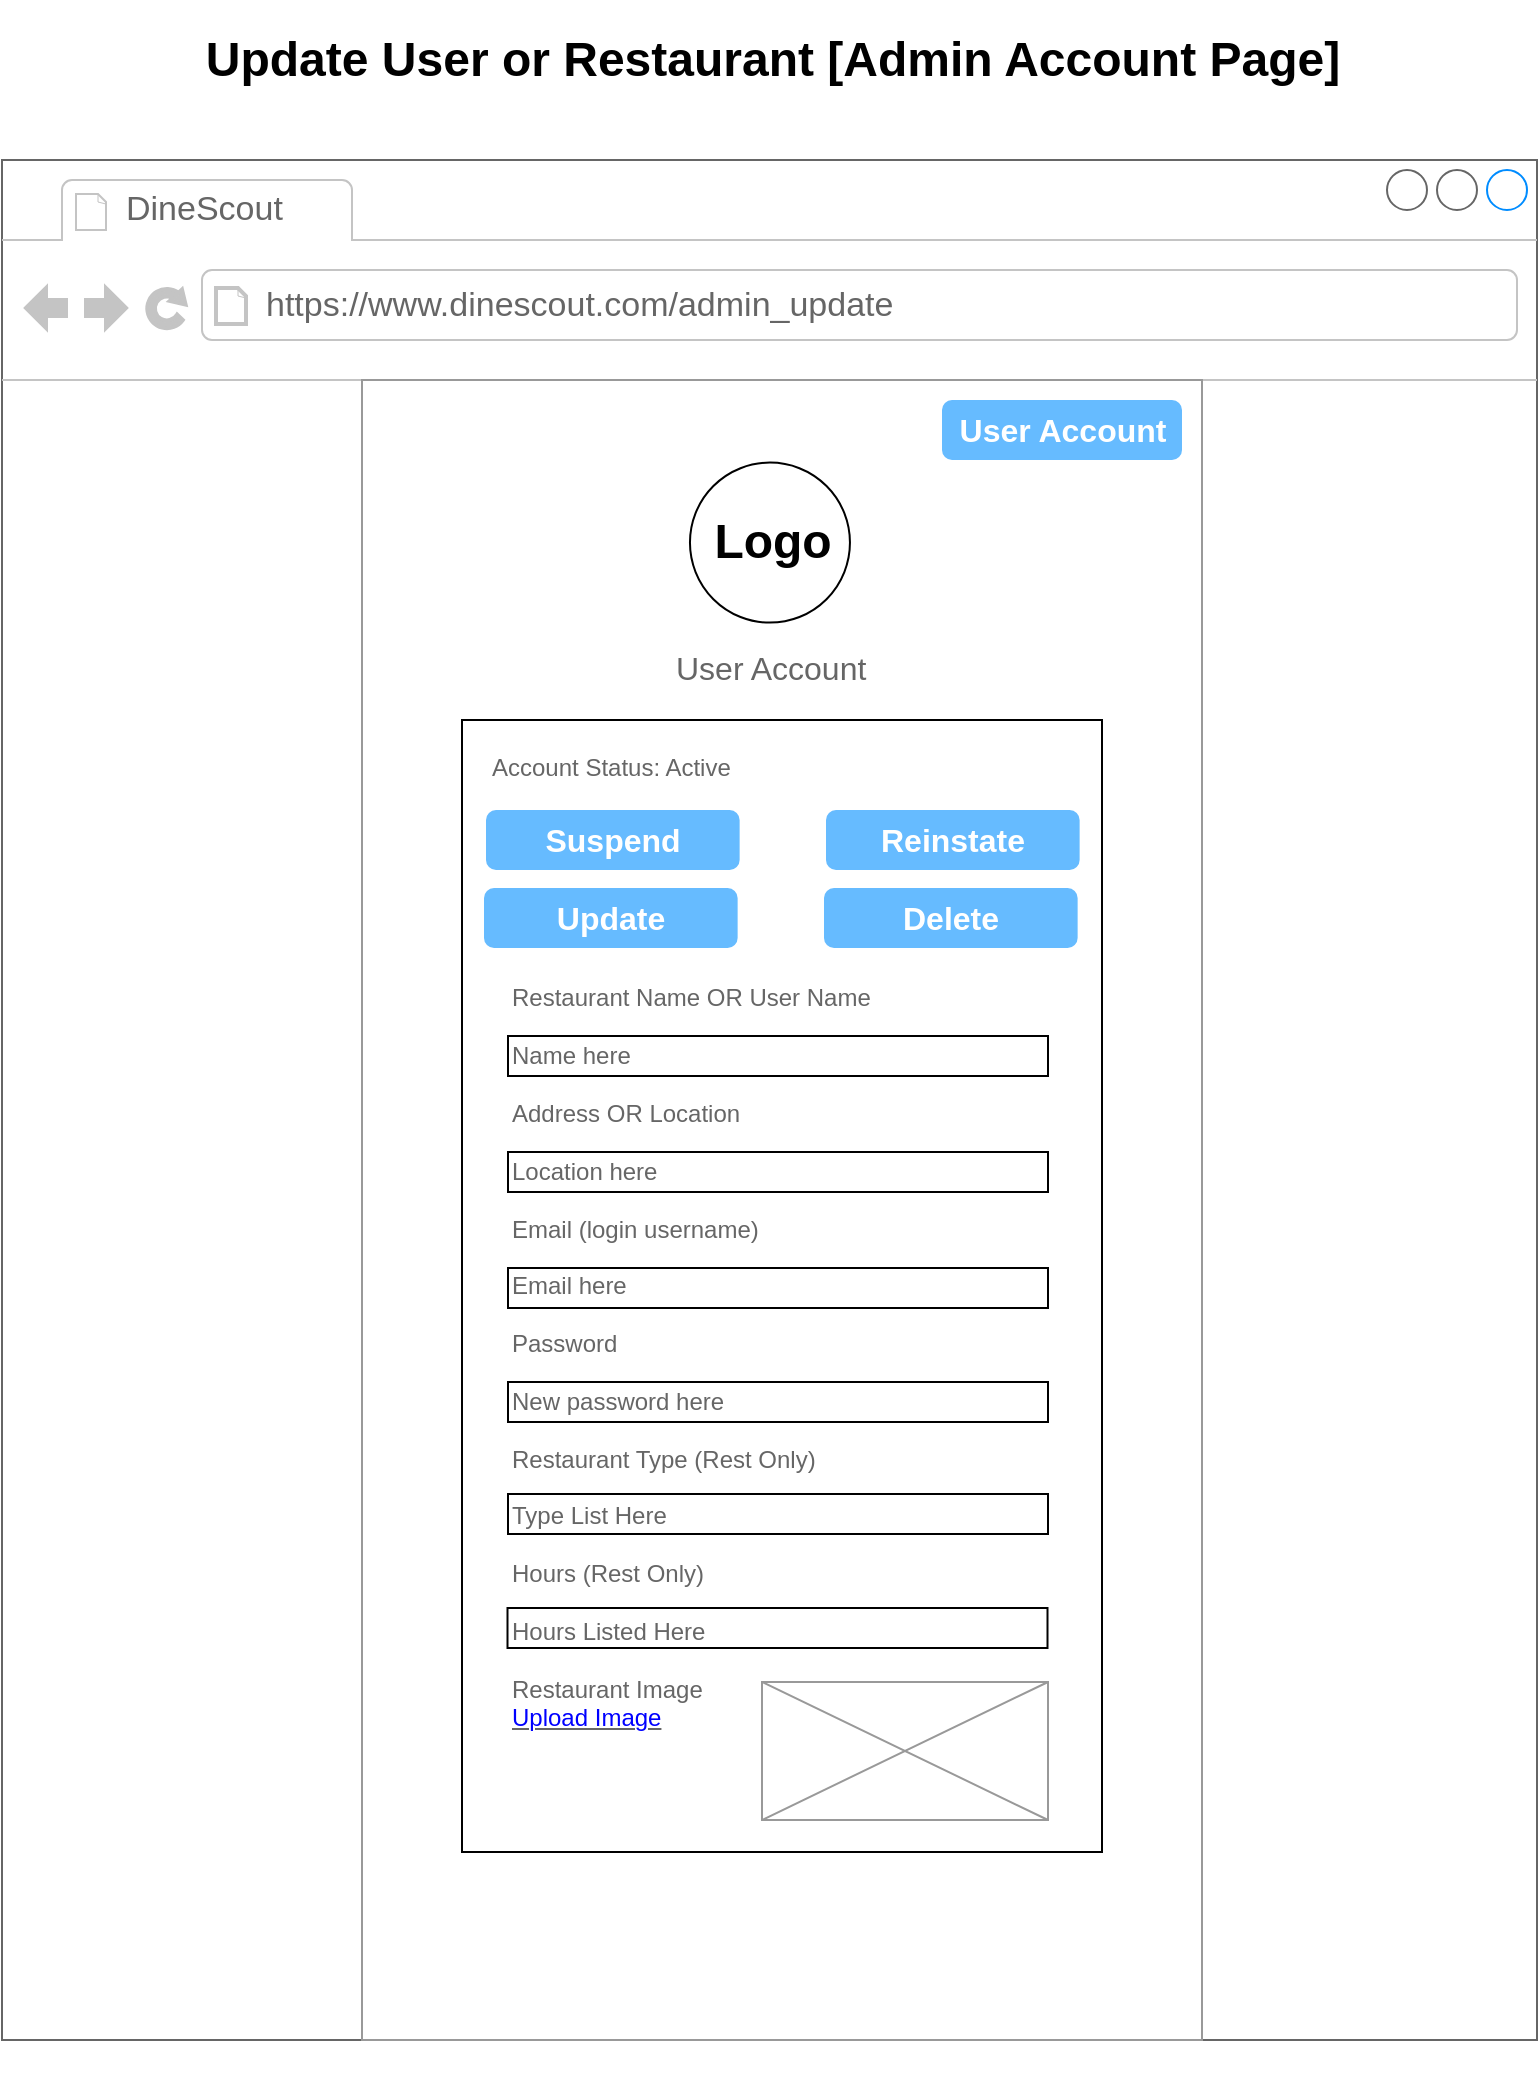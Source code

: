 <mxfile version="24.8.1">
  <diagram name="Page-1" id="B0yCeMQPtRbBMmT01l-a">
    <mxGraphModel dx="1498" dy="1097" grid="1" gridSize="10" guides="1" tooltips="1" connect="1" arrows="1" fold="1" page="1" pageScale="1" pageWidth="850" pageHeight="1100" math="0" shadow="0">
      <root>
        <mxCell id="0" />
        <mxCell id="1" parent="0" />
        <mxCell id="FSSLHta4ofO5KxRWTico-1" value="" style="strokeWidth=1;shadow=0;dashed=0;align=center;html=1;shape=mxgraph.mockup.containers.browserWindow;rSize=0;strokeColor=#666666;strokeColor2=#008cff;strokeColor3=#c4c4c4;mainText=,;recursiveResize=0;" vertex="1" parent="1">
          <mxGeometry x="40" y="120" width="767.5" height="940" as="geometry" />
        </mxCell>
        <mxCell id="FSSLHta4ofO5KxRWTico-2" value="DineScout" style="strokeWidth=1;shadow=0;dashed=0;align=center;html=1;shape=mxgraph.mockup.containers.anchor;fontSize=17;fontColor=#666666;align=left;whiteSpace=wrap;" vertex="1" parent="FSSLHta4ofO5KxRWTico-1">
          <mxGeometry x="60" y="12" width="110" height="26" as="geometry" />
        </mxCell>
        <mxCell id="FSSLHta4ofO5KxRWTico-3" value="https://www.dinescout.com/admin_update" style="strokeWidth=1;shadow=0;dashed=0;align=center;html=1;shape=mxgraph.mockup.containers.anchor;rSize=0;fontSize=17;fontColor=#666666;align=left;" vertex="1" parent="FSSLHta4ofO5KxRWTico-1">
          <mxGeometry x="130" y="60" width="250" height="26" as="geometry" />
        </mxCell>
        <mxCell id="FSSLHta4ofO5KxRWTico-4" value="" style="strokeWidth=1;shadow=0;dashed=0;align=center;html=1;shape=mxgraph.mockup.forms.rrect;rSize=0;strokeColor=#999999;fillColor=#ffffff;" vertex="1" parent="FSSLHta4ofO5KxRWTico-1">
          <mxGeometry x="180" y="110" width="420" height="830" as="geometry" />
        </mxCell>
        <mxCell id="FSSLHta4ofO5KxRWTico-5" value="" style="rounded=0;whiteSpace=wrap;html=1;" vertex="1" parent="FSSLHta4ofO5KxRWTico-4">
          <mxGeometry x="50" y="170" width="320" height="566" as="geometry" />
        </mxCell>
        <mxCell id="FSSLHta4ofO5KxRWTico-6" value="" style="ellipse;whiteSpace=wrap;html=1;aspect=fixed;" vertex="1" parent="FSSLHta4ofO5KxRWTico-4">
          <mxGeometry x="163.98" y="41.303" width="80" height="80" as="geometry" />
        </mxCell>
        <mxCell id="FSSLHta4ofO5KxRWTico-7" value="Logo" style="text;strokeColor=none;fillColor=none;html=1;fontSize=24;fontStyle=1;verticalAlign=middle;align=center;" vertex="1" parent="FSSLHta4ofO5KxRWTico-4">
          <mxGeometry x="100" y="58.61" width="210" height="45.39" as="geometry" />
        </mxCell>
        <mxCell id="FSSLHta4ofO5KxRWTico-8" value="" style="strokeWidth=1;shadow=0;dashed=0;align=center;html=1;shape=mxgraph.mockup.forms.anchor;fontSize=12;fontColor=#666666;align=left;resizeWidth=1;spacingLeft=0;" vertex="1" parent="FSSLHta4ofO5KxRWTico-4">
          <mxGeometry x="159" y="505" width="210" height="130" as="geometry" />
        </mxCell>
        <mxCell id="FSSLHta4ofO5KxRWTico-9" value="" style="strokeWidth=1;shadow=0;dashed=0;align=center;html=1;shape=mxgraph.mockup.forms.anchor;fontSize=12;fontColor=#666666;align=left;resizeWidth=1;spacingLeft=0;" vertex="1" parent="FSSLHta4ofO5KxRWTico-4">
          <mxGeometry x="69.5" y="725" width="210" height="130" as="geometry" />
        </mxCell>
        <mxCell id="FSSLHta4ofO5KxRWTico-10" value="" style="rounded=0;whiteSpace=wrap;html=1;" vertex="1" parent="FSSLHta4ofO5KxRWTico-4">
          <mxGeometry x="73" y="444" width="270" height="20" as="geometry" />
        </mxCell>
        <mxCell id="FSSLHta4ofO5KxRWTico-11" value="" style="rounded=0;whiteSpace=wrap;html=1;" vertex="1" parent="FSSLHta4ofO5KxRWTico-4">
          <mxGeometry x="73" y="501" width="270" height="20" as="geometry" />
        </mxCell>
        <mxCell id="FSSLHta4ofO5KxRWTico-12" value="User Account" style="strokeWidth=1;shadow=0;dashed=0;align=center;html=1;shape=mxgraph.mockup.forms.rrect;rSize=5;strokeColor=none;fontColor=#ffffff;fillColor=#66bbff;fontSize=16;fontStyle=1;" vertex="1" parent="FSSLHta4ofO5KxRWTico-4">
          <mxGeometry x="290" y="10" width="120" height="30" as="geometry" />
        </mxCell>
        <mxCell id="FSSLHta4ofO5KxRWTico-13" value="" style="verticalLabelPosition=bottom;shadow=0;dashed=0;align=center;html=1;verticalAlign=top;strokeWidth=1;shape=mxgraph.mockup.graphics.simpleIcon;strokeColor=#999999;" vertex="1" parent="FSSLHta4ofO5KxRWTico-4">
          <mxGeometry x="200" y="651" width="143" height="69" as="geometry" />
        </mxCell>
        <mxCell id="FSSLHta4ofO5KxRWTico-14" value="Update" style="strokeWidth=1;shadow=0;dashed=0;align=center;html=1;shape=mxgraph.mockup.forms.rrect;rSize=5;strokeColor=none;fontColor=#ffffff;fillColor=#66bbff;fontSize=16;fontStyle=1;" vertex="1" parent="FSSLHta4ofO5KxRWTico-4">
          <mxGeometry x="61" y="254" width="126.82" height="30" as="geometry" />
        </mxCell>
        <mxCell id="FSSLHta4ofO5KxRWTico-15" value="Delete" style="strokeWidth=1;shadow=0;dashed=0;align=center;html=1;shape=mxgraph.mockup.forms.rrect;rSize=5;strokeColor=none;fontColor=#ffffff;fillColor=#66bbff;fontSize=16;fontStyle=1;" vertex="1" parent="FSSLHta4ofO5KxRWTico-4">
          <mxGeometry x="231" y="254" width="126.82" height="30" as="geometry" />
        </mxCell>
        <mxCell id="FSSLHta4ofO5KxRWTico-25" value="Account Status: Active" style="strokeWidth=1;shadow=0;dashed=0;align=center;html=1;shape=mxgraph.mockup.forms.anchor;fontSize=12;fontColor=#666666;align=left;resizeWidth=1;spacingLeft=0;" vertex="1" parent="FSSLHta4ofO5KxRWTico-4">
          <mxGeometry x="63" y="174" width="120" height="40" as="geometry" />
        </mxCell>
        <mxCell id="FSSLHta4ofO5KxRWTico-16" value="" style="rounded=0;whiteSpace=wrap;html=1;" vertex="1" parent="1">
          <mxGeometry x="293" y="558" width="270" height="20" as="geometry" />
        </mxCell>
        <mxCell id="FSSLHta4ofO5KxRWTico-17" value="&lt;span style=&quot;font-size: 16px;&quot;&gt;User Account&lt;/span&gt;" style="strokeWidth=1;shadow=0;dashed=0;align=center;html=1;shape=mxgraph.mockup.forms.anchor;fontSize=12;fontColor=#666666;align=left;resizeWidth=1;spacingLeft=0;" vertex="1" parent="1">
          <mxGeometry x="375" y="309" width="210" height="130" as="geometry" />
        </mxCell>
        <mxCell id="FSSLHta4ofO5KxRWTico-18" value="" style="rounded=0;whiteSpace=wrap;html=1;" vertex="1" parent="1">
          <mxGeometry x="293" y="616" width="270" height="20" as="geometry" />
        </mxCell>
        <mxCell id="FSSLHta4ofO5KxRWTico-19" value="" style="rounded=0;whiteSpace=wrap;html=1;" vertex="1" parent="1">
          <mxGeometry x="293" y="787" width="270" height="20" as="geometry" />
        </mxCell>
        <mxCell id="FSSLHta4ofO5KxRWTico-20" value="" style="rounded=0;whiteSpace=wrap;html=1;" vertex="1" parent="1">
          <mxGeometry x="292.75" y="844" width="270" height="20" as="geometry" />
        </mxCell>
        <mxCell id="FSSLHta4ofO5KxRWTico-21" value="Restaurant Name OR User Name&lt;div&gt;&lt;br&gt;&lt;/div&gt;&lt;div&gt;Name here&lt;br&gt;&lt;div&gt;&lt;br&gt;&lt;/div&gt;&lt;div&gt;Address OR Location&lt;/div&gt;&lt;div&gt;&lt;br&gt;&lt;/div&gt;&lt;div&gt;Location here&lt;/div&gt;&lt;div&gt;&lt;br&gt;&lt;/div&gt;&lt;div&gt;Email (login username)&lt;/div&gt;&lt;div&gt;&lt;br&gt;&lt;/div&gt;&lt;div&gt;Email here&lt;/div&gt;&lt;div&gt;&lt;br&gt;&lt;/div&gt;&lt;div&gt;Password&lt;/div&gt;&lt;/div&gt;&lt;div&gt;&lt;br&gt;&lt;/div&gt;&lt;div&gt;New password here&lt;/div&gt;&lt;div&gt;&lt;br&gt;&lt;/div&gt;&lt;div&gt;Restaurant Type (Rest Only)&lt;/div&gt;&lt;div&gt;&lt;br&gt;&lt;/div&gt;&lt;div&gt;Type List Here&lt;/div&gt;&lt;div&gt;&lt;br&gt;&lt;/div&gt;&lt;div&gt;Hours (Rest Only)&lt;/div&gt;&lt;div&gt;&lt;br&gt;&lt;/div&gt;&lt;div&gt;Hours Listed Here&lt;/div&gt;&lt;div&gt;&lt;br&gt;&lt;/div&gt;&lt;div&gt;Restaurant Image&amp;nbsp;&lt;/div&gt;&lt;div&gt;&lt;u&gt;&lt;font color=&quot;#0000ff&quot;&gt;Upload Image&lt;/font&gt;&lt;/u&gt;&lt;/div&gt;" style="strokeWidth=1;shadow=0;dashed=0;align=center;html=1;shape=mxgraph.mockup.forms.anchor;fontSize=12;fontColor=#666666;align=left;resizeWidth=1;spacingLeft=0;" vertex="1" parent="1">
          <mxGeometry x="293" y="654" width="210" height="130" as="geometry" />
        </mxCell>
        <mxCell id="FSSLHta4ofO5KxRWTico-22" value="Update User or Restaurant [Admin Account Page]" style="text;strokeColor=none;fillColor=none;html=1;fontSize=24;fontStyle=1;verticalAlign=middle;align=center;" vertex="1" parent="1">
          <mxGeometry x="375" y="40" width="100" height="60" as="geometry" />
        </mxCell>
        <mxCell id="FSSLHta4ofO5KxRWTico-23" value="Suspend" style="strokeWidth=1;shadow=0;dashed=0;align=center;html=1;shape=mxgraph.mockup.forms.rrect;rSize=5;strokeColor=none;fontColor=#ffffff;fillColor=#66bbff;fontSize=16;fontStyle=1;" vertex="1" parent="1">
          <mxGeometry x="282" y="445" width="126.82" height="30" as="geometry" />
        </mxCell>
        <mxCell id="FSSLHta4ofO5KxRWTico-24" value="Reinstate" style="strokeWidth=1;shadow=0;dashed=0;align=center;html=1;shape=mxgraph.mockup.forms.rrect;rSize=5;strokeColor=none;fontColor=#ffffff;fillColor=#66bbff;fontSize=16;fontStyle=1;" vertex="1" parent="1">
          <mxGeometry x="452" y="445" width="126.82" height="30" as="geometry" />
        </mxCell>
      </root>
    </mxGraphModel>
  </diagram>
</mxfile>
